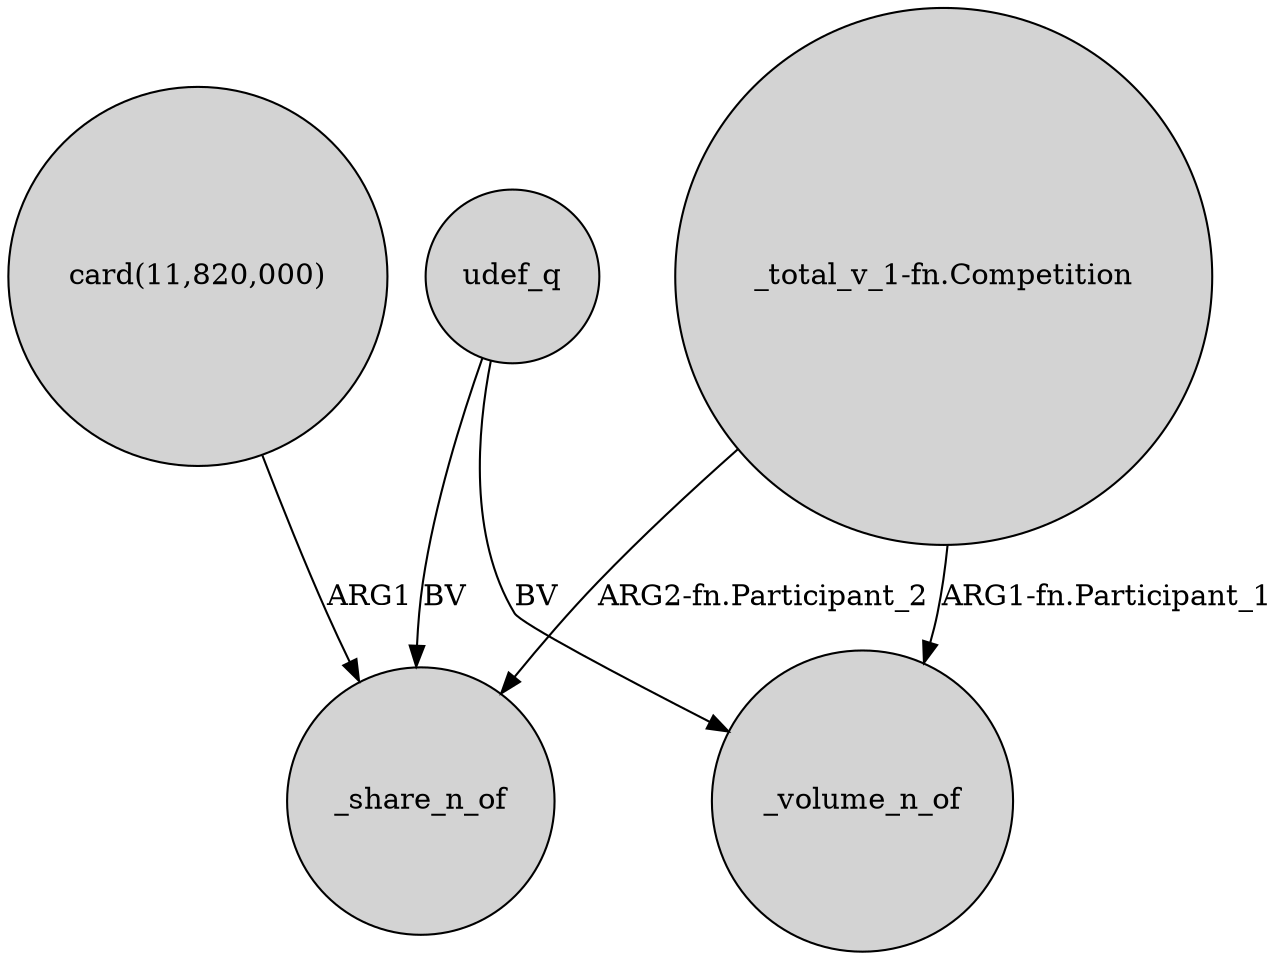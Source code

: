 digraph {
	node [shape=circle style=filled]
	udef_q -> _share_n_of [label=BV]
	udef_q -> _volume_n_of [label=BV]
	"card(11,820,000)" -> _share_n_of [label=ARG1]
	"_total_v_1-fn.Competition" -> _volume_n_of [label="ARG1-fn.Participant_1"]
	"_total_v_1-fn.Competition" -> _share_n_of [label="ARG2-fn.Participant_2"]
}
